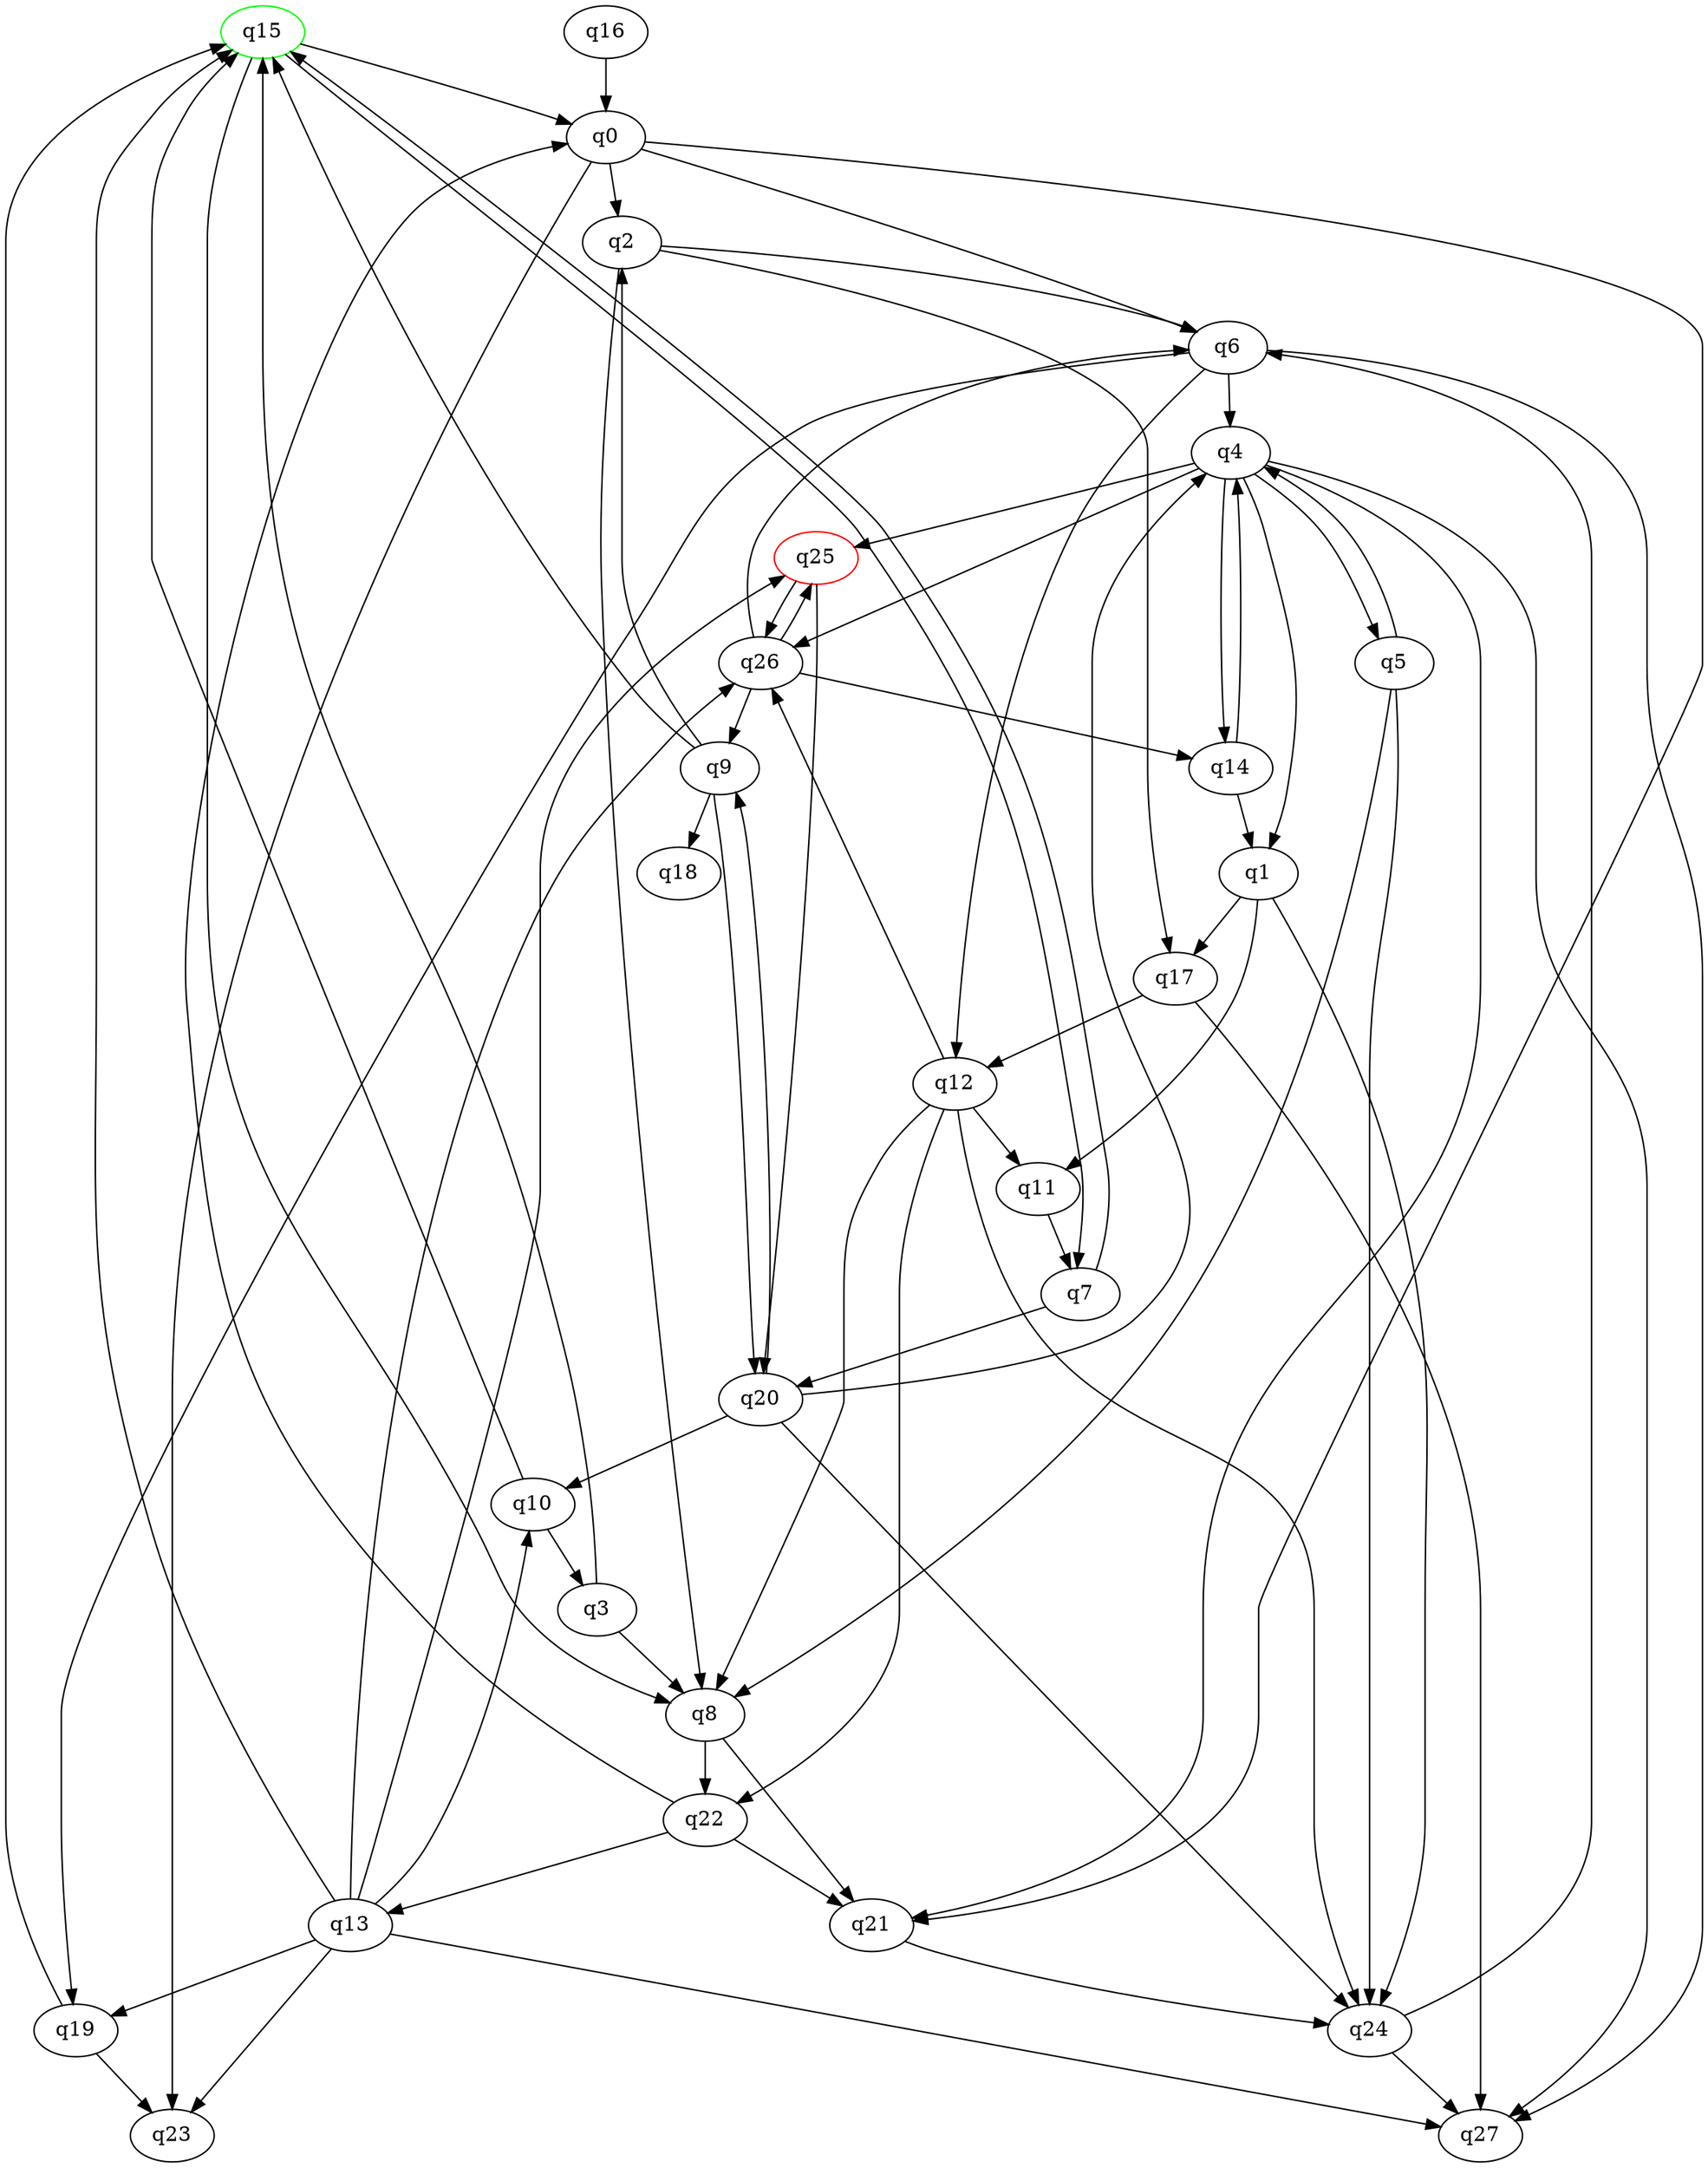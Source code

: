 digraph A{
q15 [initial=1,color=green];
q25 [final=1,color=red];
q0 -> q2;
q0 -> q6;
q0 -> q21;
q0 -> q23;
q1 -> q11;
q1 -> q17;
q1 -> q24;
q2 -> q6;
q2 -> q8;
q2 -> q17;
q3 -> q8;
q3 -> q15;
q4 -> q1;
q4 -> q5;
q4 -> q14;
q4 -> q21;
q4 -> q25;
q4 -> q26;
q4 -> q27;
q5 -> q4;
q5 -> q8;
q5 -> q24;
q6 -> q4;
q6 -> q12;
q6 -> q19;
q6 -> q27;
q7 -> q15;
q7 -> q20;
q8 -> q21;
q8 -> q22;
q9 -> q2;
q9 -> q15;
q9 -> q18;
q9 -> q20;
q10 -> q3;
q10 -> q15;
q11 -> q7;
q12 -> q8;
q12 -> q11;
q12 -> q22;
q12 -> q24;
q12 -> q26;
q13 -> q10;
q13 -> q15;
q13 -> q19;
q13 -> q23;
q13 -> q25;
q13 -> q26;
q13 -> q27;
q14 -> q1;
q14 -> q4;
q15 -> q0;
q15 -> q7;
q15 -> q8;
q16 -> q0;
q17 -> q12;
q17 -> q27;
q19 -> q15;
q19 -> q23;
q20 -> q4;
q20 -> q9;
q20 -> q10;
q20 -> q24;
q21 -> q24;
q22 -> q0;
q22 -> q13;
q22 -> q21;
q24 -> q6;
q24 -> q27;
q25 -> q20;
q25 -> q26;
q26 -> q6;
q26 -> q9;
q26 -> q14;
q26 -> q25;
}